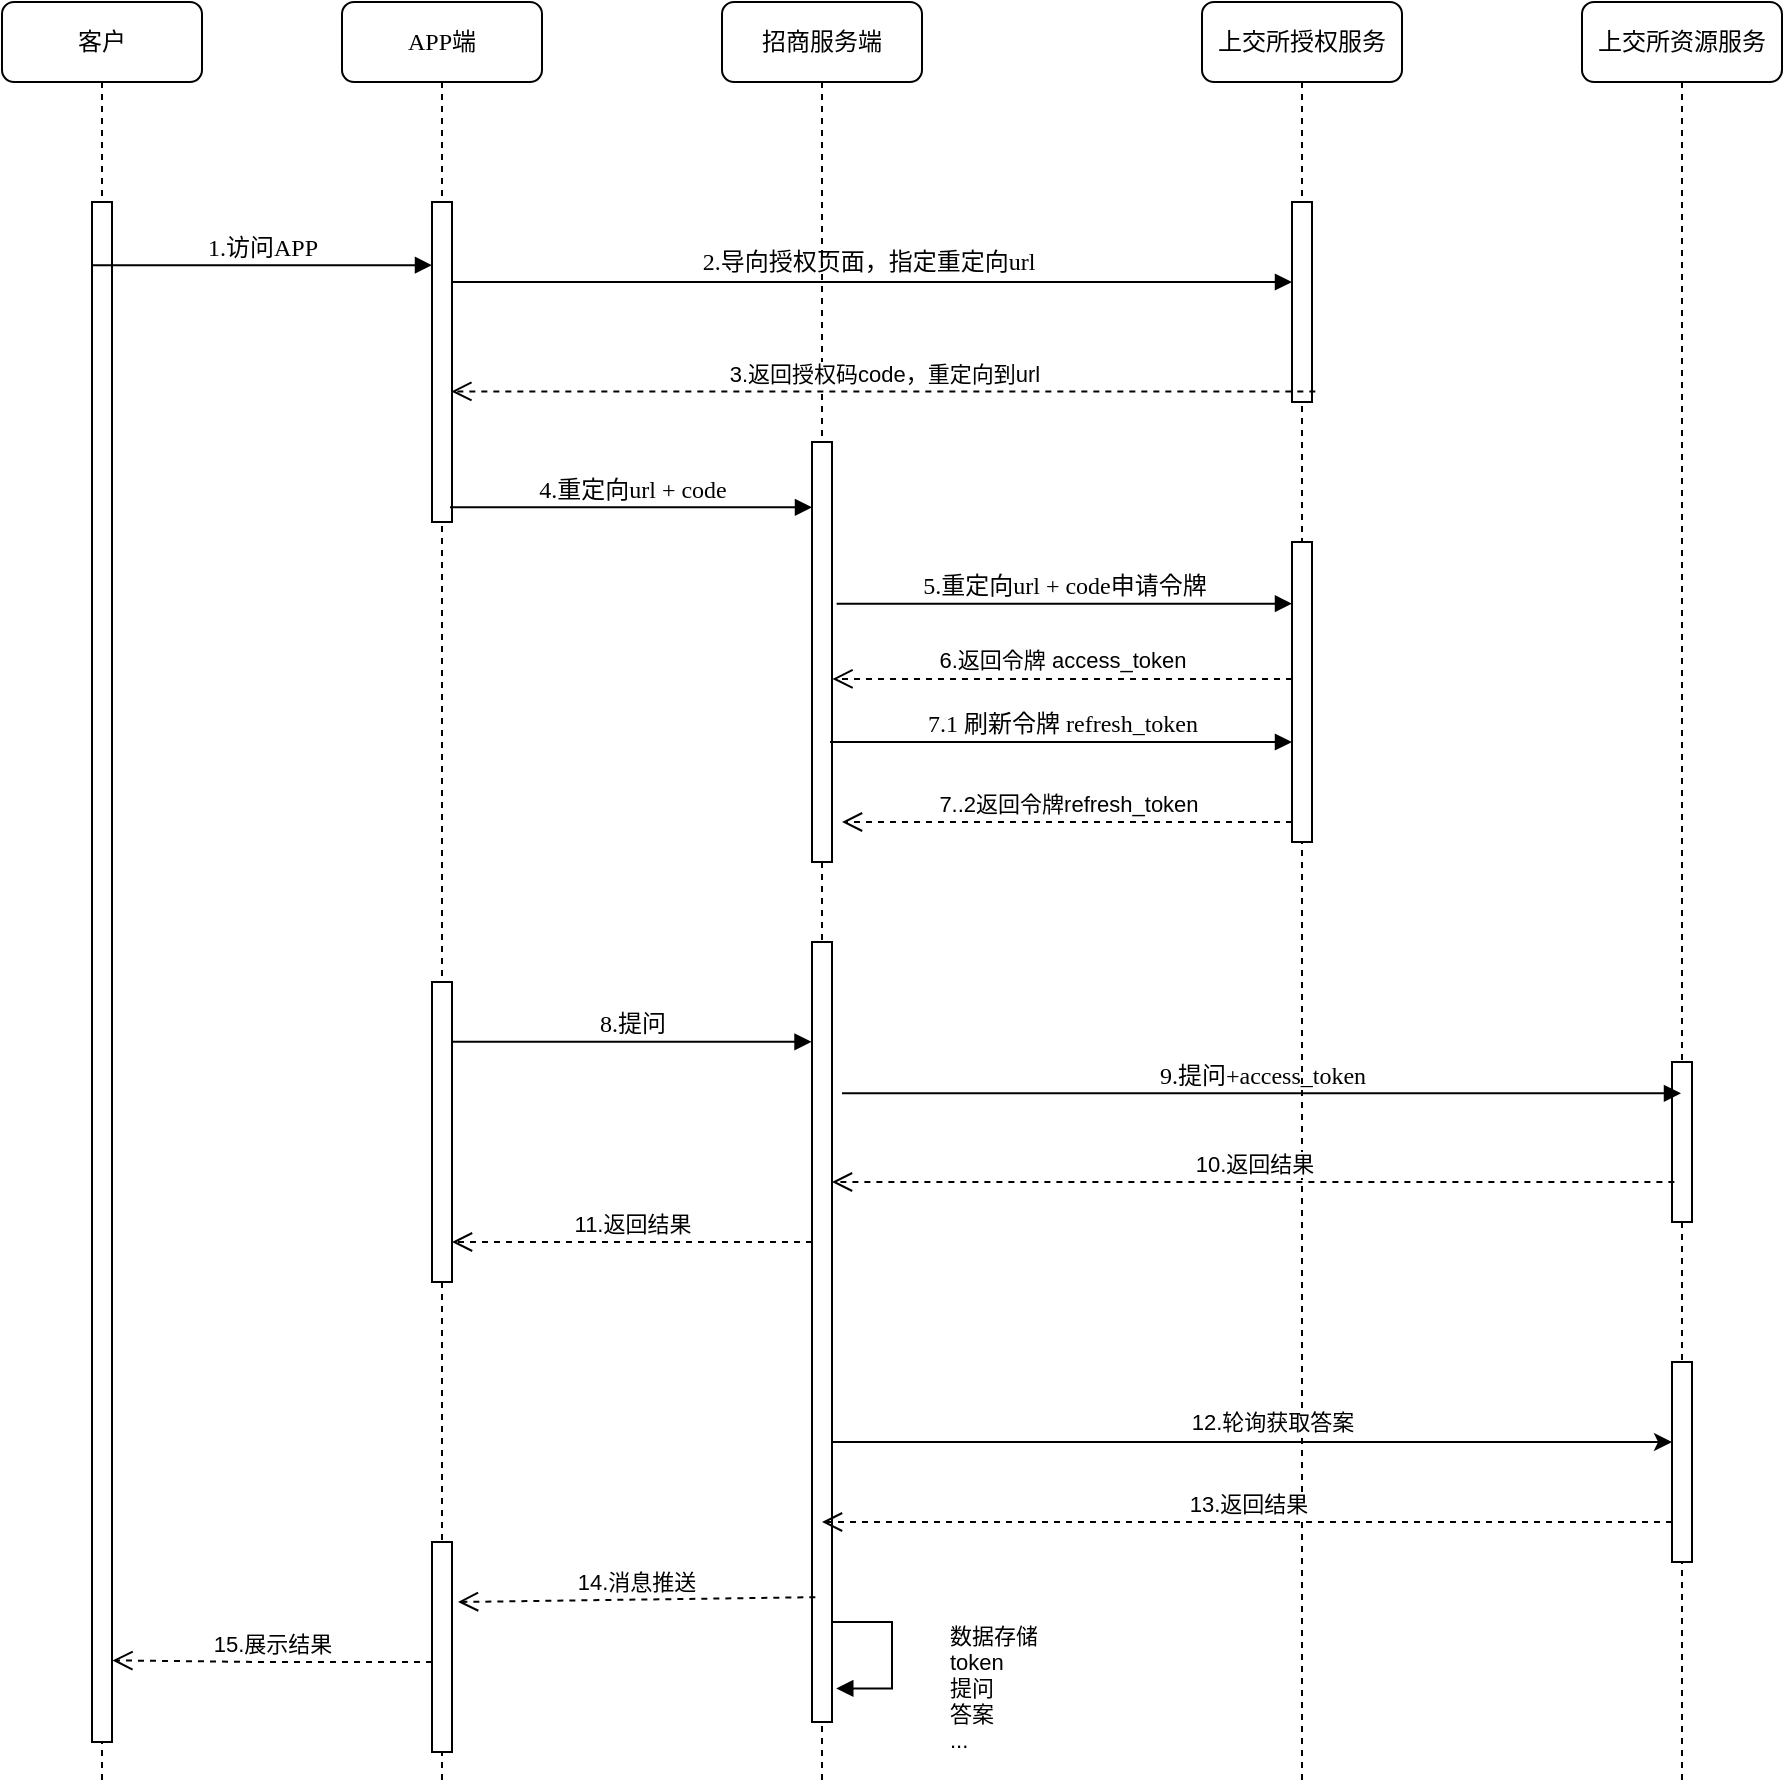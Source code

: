 <mxfile version="13.3.0" type="github">
  <diagram name="Page-1" id="13e1069c-82ec-6db2-03f1-153e76fe0fe0">
    <mxGraphModel dx="1460" dy="600" grid="1" gridSize="10" guides="1" tooltips="1" connect="1" arrows="1" fold="1" page="1" pageScale="1" pageWidth="1100" pageHeight="850" background="#ffffff" math="0" shadow="0">
      <root>
        <mxCell id="0" />
        <mxCell id="1" parent="0" />
        <mxCell id="7baba1c4bc27f4b0-2" value="APP端" style="shape=umlLifeline;perimeter=lifelinePerimeter;whiteSpace=wrap;html=1;container=1;collapsible=0;recursiveResize=0;outlineConnect=0;rounded=1;shadow=0;comic=0;labelBackgroundColor=none;strokeWidth=1;fontFamily=Verdana;fontSize=12;align=center;" parent="1" vertex="1">
          <mxGeometry x="230" y="80" width="100" height="890" as="geometry" />
        </mxCell>
        <mxCell id="7baba1c4bc27f4b0-10" value="" style="html=1;points=[];perimeter=orthogonalPerimeter;rounded=0;shadow=0;comic=0;labelBackgroundColor=none;strokeWidth=1;fontFamily=Verdana;fontSize=12;align=center;" parent="7baba1c4bc27f4b0-2" vertex="1">
          <mxGeometry x="45" y="100" width="10" height="160" as="geometry" />
        </mxCell>
        <mxCell id="7baba1c4bc27f4b0-13" value="" style="html=1;points=[];perimeter=orthogonalPerimeter;rounded=0;shadow=0;comic=0;labelBackgroundColor=none;strokeWidth=1;fontFamily=Verdana;fontSize=12;align=center;" parent="7baba1c4bc27f4b0-2" vertex="1">
          <mxGeometry x="45" y="490" width="10" height="150" as="geometry" />
        </mxCell>
        <mxCell id="W3pWLk3RPvEbrVB4UAQq-24" value="" style="html=1;points=[];perimeter=orthogonalPerimeter;rounded=0;shadow=0;comic=0;labelBackgroundColor=none;strokeWidth=1;fontFamily=Verdana;fontSize=12;align=center;" vertex="1" parent="7baba1c4bc27f4b0-2">
          <mxGeometry x="45" y="770" width="10" height="105" as="geometry" />
        </mxCell>
        <mxCell id="7baba1c4bc27f4b0-3" value="招商服务端" style="shape=umlLifeline;perimeter=lifelinePerimeter;whiteSpace=wrap;html=1;container=1;collapsible=0;recursiveResize=0;outlineConnect=0;rounded=1;shadow=0;comic=0;labelBackgroundColor=none;strokeWidth=1;fontFamily=Verdana;fontSize=12;align=center;" parent="1" vertex="1">
          <mxGeometry x="420" y="80" width="100" height="890" as="geometry" />
        </mxCell>
        <mxCell id="7baba1c4bc27f4b0-16" value="" style="html=1;points=[];perimeter=orthogonalPerimeter;rounded=0;shadow=0;comic=0;labelBackgroundColor=none;strokeWidth=1;fontFamily=Verdana;fontSize=12;align=center;" parent="7baba1c4bc27f4b0-3" vertex="1">
          <mxGeometry x="45" y="220" width="10" height="210" as="geometry" />
        </mxCell>
        <mxCell id="W3pWLk3RPvEbrVB4UAQq-19" value="" style="html=1;points=[];perimeter=orthogonalPerimeter;rounded=0;shadow=0;comic=0;labelBackgroundColor=none;strokeWidth=1;fontFamily=Verdana;fontSize=12;align=center;" vertex="1" parent="7baba1c4bc27f4b0-3">
          <mxGeometry x="45" y="470" width="10" height="390" as="geometry" />
        </mxCell>
        <mxCell id="W3pWLk3RPvEbrVB4UAQq-53" value="数据存储&lt;br&gt;token&lt;br&gt;提问&lt;br&gt;答案&lt;br&gt;..." style="edgeStyle=orthogonalEdgeStyle;html=1;align=left;spacingLeft=2;endArrow=block;rounded=0;entryX=1.214;entryY=0.957;entryDx=0;entryDy=0;entryPerimeter=0;" edge="1" target="W3pWLk3RPvEbrVB4UAQq-19" parent="7baba1c4bc27f4b0-3" source="W3pWLk3RPvEbrVB4UAQq-19">
          <mxGeometry x="0.388" y="25" relative="1" as="geometry">
            <mxPoint x="60" y="820" as="sourcePoint" />
            <Array as="points">
              <mxPoint x="85" y="810" />
              <mxPoint x="85" y="843" />
            </Array>
            <mxPoint x="65" y="840" as="targetPoint" />
            <mxPoint x="25" y="-25" as="offset" />
          </mxGeometry>
        </mxCell>
        <mxCell id="7baba1c4bc27f4b0-4" value="上交所授权服务" style="shape=umlLifeline;perimeter=lifelinePerimeter;whiteSpace=wrap;html=1;container=1;collapsible=0;recursiveResize=0;outlineConnect=0;rounded=1;shadow=0;comic=0;labelBackgroundColor=none;strokeWidth=1;fontFamily=Verdana;fontSize=12;align=center;" parent="1" vertex="1">
          <mxGeometry x="660" y="80" width="100" height="890" as="geometry" />
        </mxCell>
        <mxCell id="W3pWLk3RPvEbrVB4UAQq-12" value="" style="html=1;points=[];perimeter=orthogonalPerimeter;rounded=0;shadow=0;comic=0;labelBackgroundColor=none;strokeWidth=1;fontFamily=Verdana;fontSize=12;align=center;" vertex="1" parent="7baba1c4bc27f4b0-4">
          <mxGeometry x="45" y="100" width="10" height="100" as="geometry" />
        </mxCell>
        <mxCell id="W3pWLk3RPvEbrVB4UAQq-13" value="" style="html=1;points=[];perimeter=orthogonalPerimeter;rounded=0;shadow=0;comic=0;labelBackgroundColor=none;strokeWidth=1;fontFamily=Verdana;fontSize=12;align=center;" vertex="1" parent="7baba1c4bc27f4b0-4">
          <mxGeometry x="45" y="270" width="10" height="150" as="geometry" />
        </mxCell>
        <mxCell id="7baba1c4bc27f4b0-5" value="上交所资源服务" style="shape=umlLifeline;perimeter=lifelinePerimeter;whiteSpace=wrap;html=1;container=1;collapsible=0;recursiveResize=0;outlineConnect=0;rounded=1;shadow=0;comic=0;labelBackgroundColor=none;strokeWidth=1;fontFamily=Verdana;fontSize=12;align=center;" parent="1" vertex="1">
          <mxGeometry x="850" y="80" width="100" height="890" as="geometry" />
        </mxCell>
        <mxCell id="W3pWLk3RPvEbrVB4UAQq-20" value="" style="html=1;points=[];perimeter=orthogonalPerimeter;rounded=0;shadow=0;comic=0;labelBackgroundColor=none;strokeWidth=1;fontFamily=Verdana;fontSize=12;align=center;" vertex="1" parent="7baba1c4bc27f4b0-5">
          <mxGeometry x="45" y="680" width="10" height="100" as="geometry" />
        </mxCell>
        <mxCell id="W3pWLk3RPvEbrVB4UAQq-54" value="" style="html=1;points=[];perimeter=orthogonalPerimeter;" vertex="1" parent="7baba1c4bc27f4b0-5">
          <mxGeometry x="45" y="530" width="10" height="80" as="geometry" />
        </mxCell>
        <mxCell id="7baba1c4bc27f4b0-8" value="客户" style="shape=umlLifeline;perimeter=lifelinePerimeter;whiteSpace=wrap;html=1;container=1;collapsible=0;recursiveResize=0;outlineConnect=0;rounded=1;shadow=0;comic=0;labelBackgroundColor=none;strokeWidth=1;fontFamily=Verdana;fontSize=12;align=center;" parent="1" vertex="1">
          <mxGeometry x="60" y="80" width="100" height="890" as="geometry" />
        </mxCell>
        <mxCell id="7baba1c4bc27f4b0-9" value="" style="html=1;points=[];perimeter=orthogonalPerimeter;rounded=0;shadow=0;comic=0;labelBackgroundColor=none;strokeWidth=1;fontFamily=Verdana;fontSize=12;align=center;" parent="7baba1c4bc27f4b0-8" vertex="1">
          <mxGeometry x="45" y="100" width="10" height="770" as="geometry" />
        </mxCell>
        <mxCell id="W3pWLk3RPvEbrVB4UAQq-2" value="2.导向授权页面，指定重定向url" style="html=1;verticalAlign=bottom;endArrow=block;labelBackgroundColor=none;fontFamily=Verdana;fontSize=12;" edge="1" parent="1" source="7baba1c4bc27f4b0-10" target="W3pWLk3RPvEbrVB4UAQq-12">
          <mxGeometry x="-0.013" y="1" relative="1" as="geometry">
            <mxPoint x="310" y="229" as="sourcePoint" />
            <mxPoint x="470" y="229" as="targetPoint" />
            <Array as="points">
              <mxPoint x="370" y="220" />
            </Array>
            <mxPoint as="offset" />
          </mxGeometry>
        </mxCell>
        <mxCell id="W3pWLk3RPvEbrVB4UAQq-5" value="3.返回授权码code，重定向到url" style="html=1;verticalAlign=bottom;endArrow=open;dashed=1;endSize=8;exitX=1.167;exitY=0.947;exitDx=0;exitDy=0;exitPerimeter=0;entryX=0.967;entryY=0.592;entryDx=0;entryDy=0;entryPerimeter=0;" edge="1" parent="1" source="W3pWLk3RPvEbrVB4UAQq-12" target="7baba1c4bc27f4b0-10">
          <mxGeometry relative="1" as="geometry">
            <mxPoint x="680" y="271" as="sourcePoint" />
            <mxPoint x="290" y="275" as="targetPoint" />
            <Array as="points" />
          </mxGeometry>
        </mxCell>
        <mxCell id="W3pWLk3RPvEbrVB4UAQq-9" value="4.重定向url + code" style="html=1;verticalAlign=bottom;endArrow=block;labelBackgroundColor=none;fontFamily=Verdana;fontSize=12;exitX=0.9;exitY=0.954;exitDx=0;exitDy=0;exitPerimeter=0;" edge="1" parent="1" source="7baba1c4bc27f4b0-10" target="7baba1c4bc27f4b0-16">
          <mxGeometry relative="1" as="geometry">
            <mxPoint x="320" y="330" as="sourcePoint" />
            <mxPoint x="500" y="333" as="targetPoint" />
          </mxGeometry>
        </mxCell>
        <mxCell id="W3pWLk3RPvEbrVB4UAQq-1" value="1.访问APP" style="html=1;verticalAlign=bottom;endArrow=block;labelBackgroundColor=none;fontFamily=Verdana;fontSize=12;exitX=-0.033;exitY=0.041;exitDx=0;exitDy=0;exitPerimeter=0;" edge="1" parent="1" source="7baba1c4bc27f4b0-9" target="7baba1c4bc27f4b0-10">
          <mxGeometry relative="1" as="geometry">
            <mxPoint x="130" y="200" as="sourcePoint" />
            <mxPoint x="250" y="198" as="targetPoint" />
          </mxGeometry>
        </mxCell>
        <mxCell id="W3pWLk3RPvEbrVB4UAQq-11" value="5.重定向url + code申请令牌" style="html=1;verticalAlign=bottom;endArrow=block;labelBackgroundColor=none;fontFamily=Verdana;fontSize=12;exitX=1.233;exitY=0.385;exitDx=0;exitDy=0;exitPerimeter=0;" edge="1" parent="1" source="7baba1c4bc27f4b0-16" target="W3pWLk3RPvEbrVB4UAQq-13">
          <mxGeometry relative="1" as="geometry">
            <mxPoint x="490" y="370" as="sourcePoint" />
            <mxPoint x="690" y="369" as="targetPoint" />
          </mxGeometry>
        </mxCell>
        <mxCell id="W3pWLk3RPvEbrVB4UAQq-14" value="6.返回令牌 access_token" style="html=1;verticalAlign=bottom;endArrow=open;dashed=1;endSize=8;entryX=1.024;entryY=0.564;entryDx=0;entryDy=0;entryPerimeter=0;" edge="1" parent="1" source="W3pWLk3RPvEbrVB4UAQq-13" target="7baba1c4bc27f4b0-16">
          <mxGeometry relative="1" as="geometry">
            <mxPoint x="690" y="410" as="sourcePoint" />
            <mxPoint x="500" y="420" as="targetPoint" />
            <Array as="points" />
          </mxGeometry>
        </mxCell>
        <mxCell id="W3pWLk3RPvEbrVB4UAQq-17" value="8.提问" style="html=1;verticalAlign=bottom;endArrow=block;labelBackgroundColor=none;fontFamily=Verdana;fontSize=12;entryX=-0.024;entryY=0.128;entryDx=0;entryDy=0;entryPerimeter=0;" edge="1" parent="1" source="7baba1c4bc27f4b0-13" target="W3pWLk3RPvEbrVB4UAQq-19">
          <mxGeometry relative="1" as="geometry">
            <mxPoint x="294" y="540" as="sourcePoint" />
            <mxPoint x="690" y="540" as="targetPoint" />
            <Array as="points" />
          </mxGeometry>
        </mxCell>
        <mxCell id="W3pWLk3RPvEbrVB4UAQq-18" value="11.返回结果" style="html=1;verticalAlign=bottom;endArrow=open;dashed=1;endSize=8;" edge="1" parent="1" source="W3pWLk3RPvEbrVB4UAQq-19" target="7baba1c4bc27f4b0-13">
          <mxGeometry relative="1" as="geometry">
            <mxPoint x="450" y="640" as="sourcePoint" />
            <mxPoint x="300" y="590" as="targetPoint" />
            <Array as="points">
              <mxPoint x="430" y="700" />
            </Array>
          </mxGeometry>
        </mxCell>
        <mxCell id="W3pWLk3RPvEbrVB4UAQq-21" value="" style="edgeStyle=orthogonalEdgeStyle;rounded=0;orthogonalLoop=1;jettySize=auto;html=1;" edge="1" parent="1" source="W3pWLk3RPvEbrVB4UAQq-19" target="W3pWLk3RPvEbrVB4UAQq-20">
          <mxGeometry relative="1" as="geometry">
            <mxPoint x="510" y="660" as="sourcePoint" />
            <Array as="points">
              <mxPoint x="810" y="800" />
              <mxPoint x="810" y="800" />
            </Array>
          </mxGeometry>
        </mxCell>
        <mxCell id="W3pWLk3RPvEbrVB4UAQq-22" value="12.轮询获取答案" style="edgeLabel;html=1;align=center;verticalAlign=middle;resizable=0;points=[];" vertex="1" connectable="0" parent="W3pWLk3RPvEbrVB4UAQq-21">
          <mxGeometry x="0.099" relative="1" as="geometry">
            <mxPoint x="-11" y="-10" as="offset" />
          </mxGeometry>
        </mxCell>
        <mxCell id="W3pWLk3RPvEbrVB4UAQq-23" value="13.返回结果" style="html=1;verticalAlign=bottom;endArrow=open;dashed=1;endSize=8;" edge="1" parent="1" source="W3pWLk3RPvEbrVB4UAQq-20" target="7baba1c4bc27f4b0-3">
          <mxGeometry relative="1" as="geometry">
            <mxPoint x="700" y="730" as="sourcePoint" />
            <mxPoint x="280" y="730" as="targetPoint" />
            <Array as="points">
              <mxPoint x="810" y="840" />
            </Array>
          </mxGeometry>
        </mxCell>
        <mxCell id="W3pWLk3RPvEbrVB4UAQq-27" value="15.展示结果" style="html=1;verticalAlign=bottom;endArrow=open;dashed=1;endSize=8;entryX=1.024;entryY=0.947;entryDx=0;entryDy=0;entryPerimeter=0;" edge="1" parent="1" source="W3pWLk3RPvEbrVB4UAQq-24" target="7baba1c4bc27f4b0-9">
          <mxGeometry relative="1" as="geometry">
            <mxPoint x="459.67" y="750.0" as="sourcePoint" />
            <mxPoint x="140" y="749" as="targetPoint" />
            <Array as="points">
              <mxPoint x="190" y="910" />
            </Array>
          </mxGeometry>
        </mxCell>
        <mxCell id="W3pWLk3RPvEbrVB4UAQq-28" value="14.消息推送" style="html=1;verticalAlign=bottom;endArrow=open;dashed=1;endSize=8;exitX=0.167;exitY=0.84;exitDx=0;exitDy=0;exitPerimeter=0;" edge="1" parent="1" source="W3pWLk3RPvEbrVB4UAQq-19">
          <mxGeometry relative="1" as="geometry">
            <mxPoint x="459.67" y="750" as="sourcePoint" />
            <mxPoint x="288" y="880" as="targetPoint" />
            <Array as="points" />
          </mxGeometry>
        </mxCell>
        <mxCell id="W3pWLk3RPvEbrVB4UAQq-32" value="7.1 刷新令牌 refresh_token" style="html=1;verticalAlign=bottom;endArrow=block;labelBackgroundColor=none;fontFamily=Verdana;fontSize=12;" edge="1" parent="1" target="W3pWLk3RPvEbrVB4UAQq-13">
          <mxGeometry relative="1" as="geometry">
            <mxPoint x="474" y="450" as="sourcePoint" />
            <mxPoint x="700" y="449.78" as="targetPoint" />
            <Array as="points" />
          </mxGeometry>
        </mxCell>
        <mxCell id="W3pWLk3RPvEbrVB4UAQq-33" value="7..2返回令牌refresh_token" style="html=1;verticalAlign=bottom;endArrow=open;dashed=1;endSize=8;entryX=1.024;entryY=0.564;entryDx=0;entryDy=0;entryPerimeter=0;" edge="1" parent="1" source="W3pWLk3RPvEbrVB4UAQq-13">
          <mxGeometry relative="1" as="geometry">
            <mxPoint x="690" y="490" as="sourcePoint" />
            <mxPoint x="480" y="490.0" as="targetPoint" />
            <Array as="points" />
          </mxGeometry>
        </mxCell>
        <mxCell id="W3pWLk3RPvEbrVB4UAQq-42" value="9.提问+access_token" style="html=1;verticalAlign=bottom;endArrow=block;labelBackgroundColor=none;fontFamily=Verdana;fontSize=12;exitX=1.5;exitY=0.194;exitDx=0;exitDy=0;exitPerimeter=0;" edge="1" parent="1" source="W3pWLk3RPvEbrVB4UAQq-19" target="7baba1c4bc27f4b0-5">
          <mxGeometry relative="1" as="geometry">
            <mxPoint x="490" y="610" as="sourcePoint" />
            <mxPoint x="660.0" y="610.0" as="targetPoint" />
            <Array as="points" />
          </mxGeometry>
        </mxCell>
        <mxCell id="W3pWLk3RPvEbrVB4UAQq-44" value="10.返回结果" style="html=1;verticalAlign=bottom;endArrow=open;dashed=1;endSize=8;exitX=0.119;exitY=0.75;exitDx=0;exitDy=0;exitPerimeter=0;" edge="1" parent="1" source="W3pWLk3RPvEbrVB4UAQq-54" target="W3pWLk3RPvEbrVB4UAQq-19">
          <mxGeometry relative="1" as="geometry">
            <mxPoint x="705" y="670" as="sourcePoint" />
            <mxPoint x="476.21" y="640.4" as="targetPoint" />
            <Array as="points">
              <mxPoint x="650" y="670" />
            </Array>
          </mxGeometry>
        </mxCell>
      </root>
    </mxGraphModel>
  </diagram>
</mxfile>
